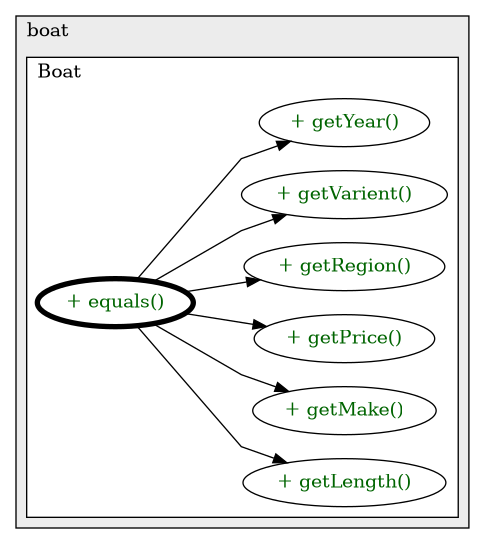 @startuml

/' diagram meta data start
config=CallConfiguration;
{
  "rootMethod": "boat.Boat#equals(Object)",
  "projectClassification": {
    "searchMode": "OpenProject", // OpenProject, AllProjects
    "includedProjects": "",
    "pathEndKeywords": "*.impl",
    "isClientPath": "",
    "isClientName": "",
    "isTestPath": "",
    "isTestName": "",
    "isMappingPath": "",
    "isMappingName": "",
    "isDataAccessPath": "",
    "isDataAccessName": "",
    "isDataStructurePath": "",
    "isDataStructureName": "",
    "isInterfaceStructuresPath": "",
    "isInterfaceStructuresName": "",
    "isEntryPointPath": "",
    "isEntryPointName": "",
    "treatFinalFieldsAsMandatory": false
  },
  "graphRestriction": {
    "classPackageExcludeFilter": "",
    "classPackageIncludeFilter": "",
    "classNameExcludeFilter": "",
    "classNameIncludeFilter": "",
    "methodNameExcludeFilter": "",
    "methodNameIncludeFilter": "",
    "removeByInheritance": "", // inheritance/annotation based filtering is done in a second step
    "removeByAnnotation": "",
    "removeByClassPackage": "", // cleanup the graph after inheritance/annotation based filtering is done
    "removeByClassName": "",
    "cutMappings": false,
    "cutEnum": false,
    "cutTests": true,
    "cutClient": true,
    "cutDataAccess": false,
    "cutInterfaceStructures": false,
    "cutDataStructures": false,
    "cutGetterAndSetter": false,
    "cutConstructors": false
  },
  "graphTraversal": {
    "forwardDepth": 3,
    "backwardDepth": 3,
    "classPackageExcludeFilter": "",
    "classPackageIncludeFilter": "",
    "classNameExcludeFilter": "",
    "classNameIncludeFilter": "",
    "methodNameExcludeFilter": "",
    "methodNameIncludeFilter": "",
    "hideMappings": false,
    "hideDataStructures": false,
    "hidePrivateMethods": true,
    "hideInterfaceCalls": true, // indirection: implementation -> interface (is hidden) -> implementation
    "onlyShowApplicationEntryPoints": false, // root node is included
    "useMethodCallsForStructureDiagram": "ForwardOnly" // ForwardOnly, BothDirections, No
  },
  "details": {
    "aggregation": "GroupByClass", // ByClass, GroupByClass, None
    "showMethodParametersTypes": false,
    "showMethodParametersNames": false,
    "showMethodReturnType": false,
    "showPackageLevels": 2,
    "showCallOrder": false,
    "edgeMode": "MethodsOnly", // TypesOnly, MethodsOnly, TypesAndMethods, MethodsAndDirectTypeUsage
    "showDetailedClassStructure": false
  },
  "rootClass": "boat.Boat",
  "extensionCallbackMethod": "" // qualified.class.name#methodName - signature: public static String method(String)
}
diagram meta data end '/



digraph g {
    rankdir="LR"
    splines=polyline
    

'nodes 
subgraph cluster_3029312 { 
   	label=boat
	labeljust=l
	fillcolor="#ececec"
	style=filled
   
   subgraph cluster_1599376050 { 
   	label=Boat
	labeljust=l
	fillcolor=white
	style=filled
   
   Boat3029312XXXequals1939501217[
	label="+ equals()"
	style=filled
	fillcolor=white
	tooltip="Boat

null"
	penwidth=4
	fontcolor=darkgreen
];

Boat3029312XXXgetLength0[
	label="+ getLength()"
	style=filled
	fillcolor=white
	tooltip="Boat

null"
	fontcolor=darkgreen
];

Boat3029312XXXgetMake0[
	label="+ getMake()"
	style=filled
	fillcolor=white
	tooltip="Boat

null"
	fontcolor=darkgreen
];

Boat3029312XXXgetPrice0[
	label="+ getPrice()"
	style=filled
	fillcolor=white
	tooltip="Boat

&#10;  @return&#10; "
	fontcolor=darkgreen
];

Boat3029312XXXgetRegion0[
	label="+ getRegion()"
	style=filled
	fillcolor=white
	tooltip="Boat

null"
	fontcolor=darkgreen
];

Boat3029312XXXgetVarient0[
	label="+ getVarient()"
	style=filled
	fillcolor=white
	tooltip="Boat

null"
	fontcolor=darkgreen
];

Boat3029312XXXgetYear0[
	label="+ getYear()"
	style=filled
	fillcolor=white
	tooltip="Boat

null"
	fontcolor=darkgreen
];
} 
} 

'edges    
Boat3029312XXXequals1939501217 -> Boat3029312XXXgetLength0;
Boat3029312XXXequals1939501217 -> Boat3029312XXXgetMake0;
Boat3029312XXXequals1939501217 -> Boat3029312XXXgetPrice0;
Boat3029312XXXequals1939501217 -> Boat3029312XXXgetRegion0;
Boat3029312XXXequals1939501217 -> Boat3029312XXXgetVarient0;
Boat3029312XXXequals1939501217 -> Boat3029312XXXgetYear0;
    
}
@enduml